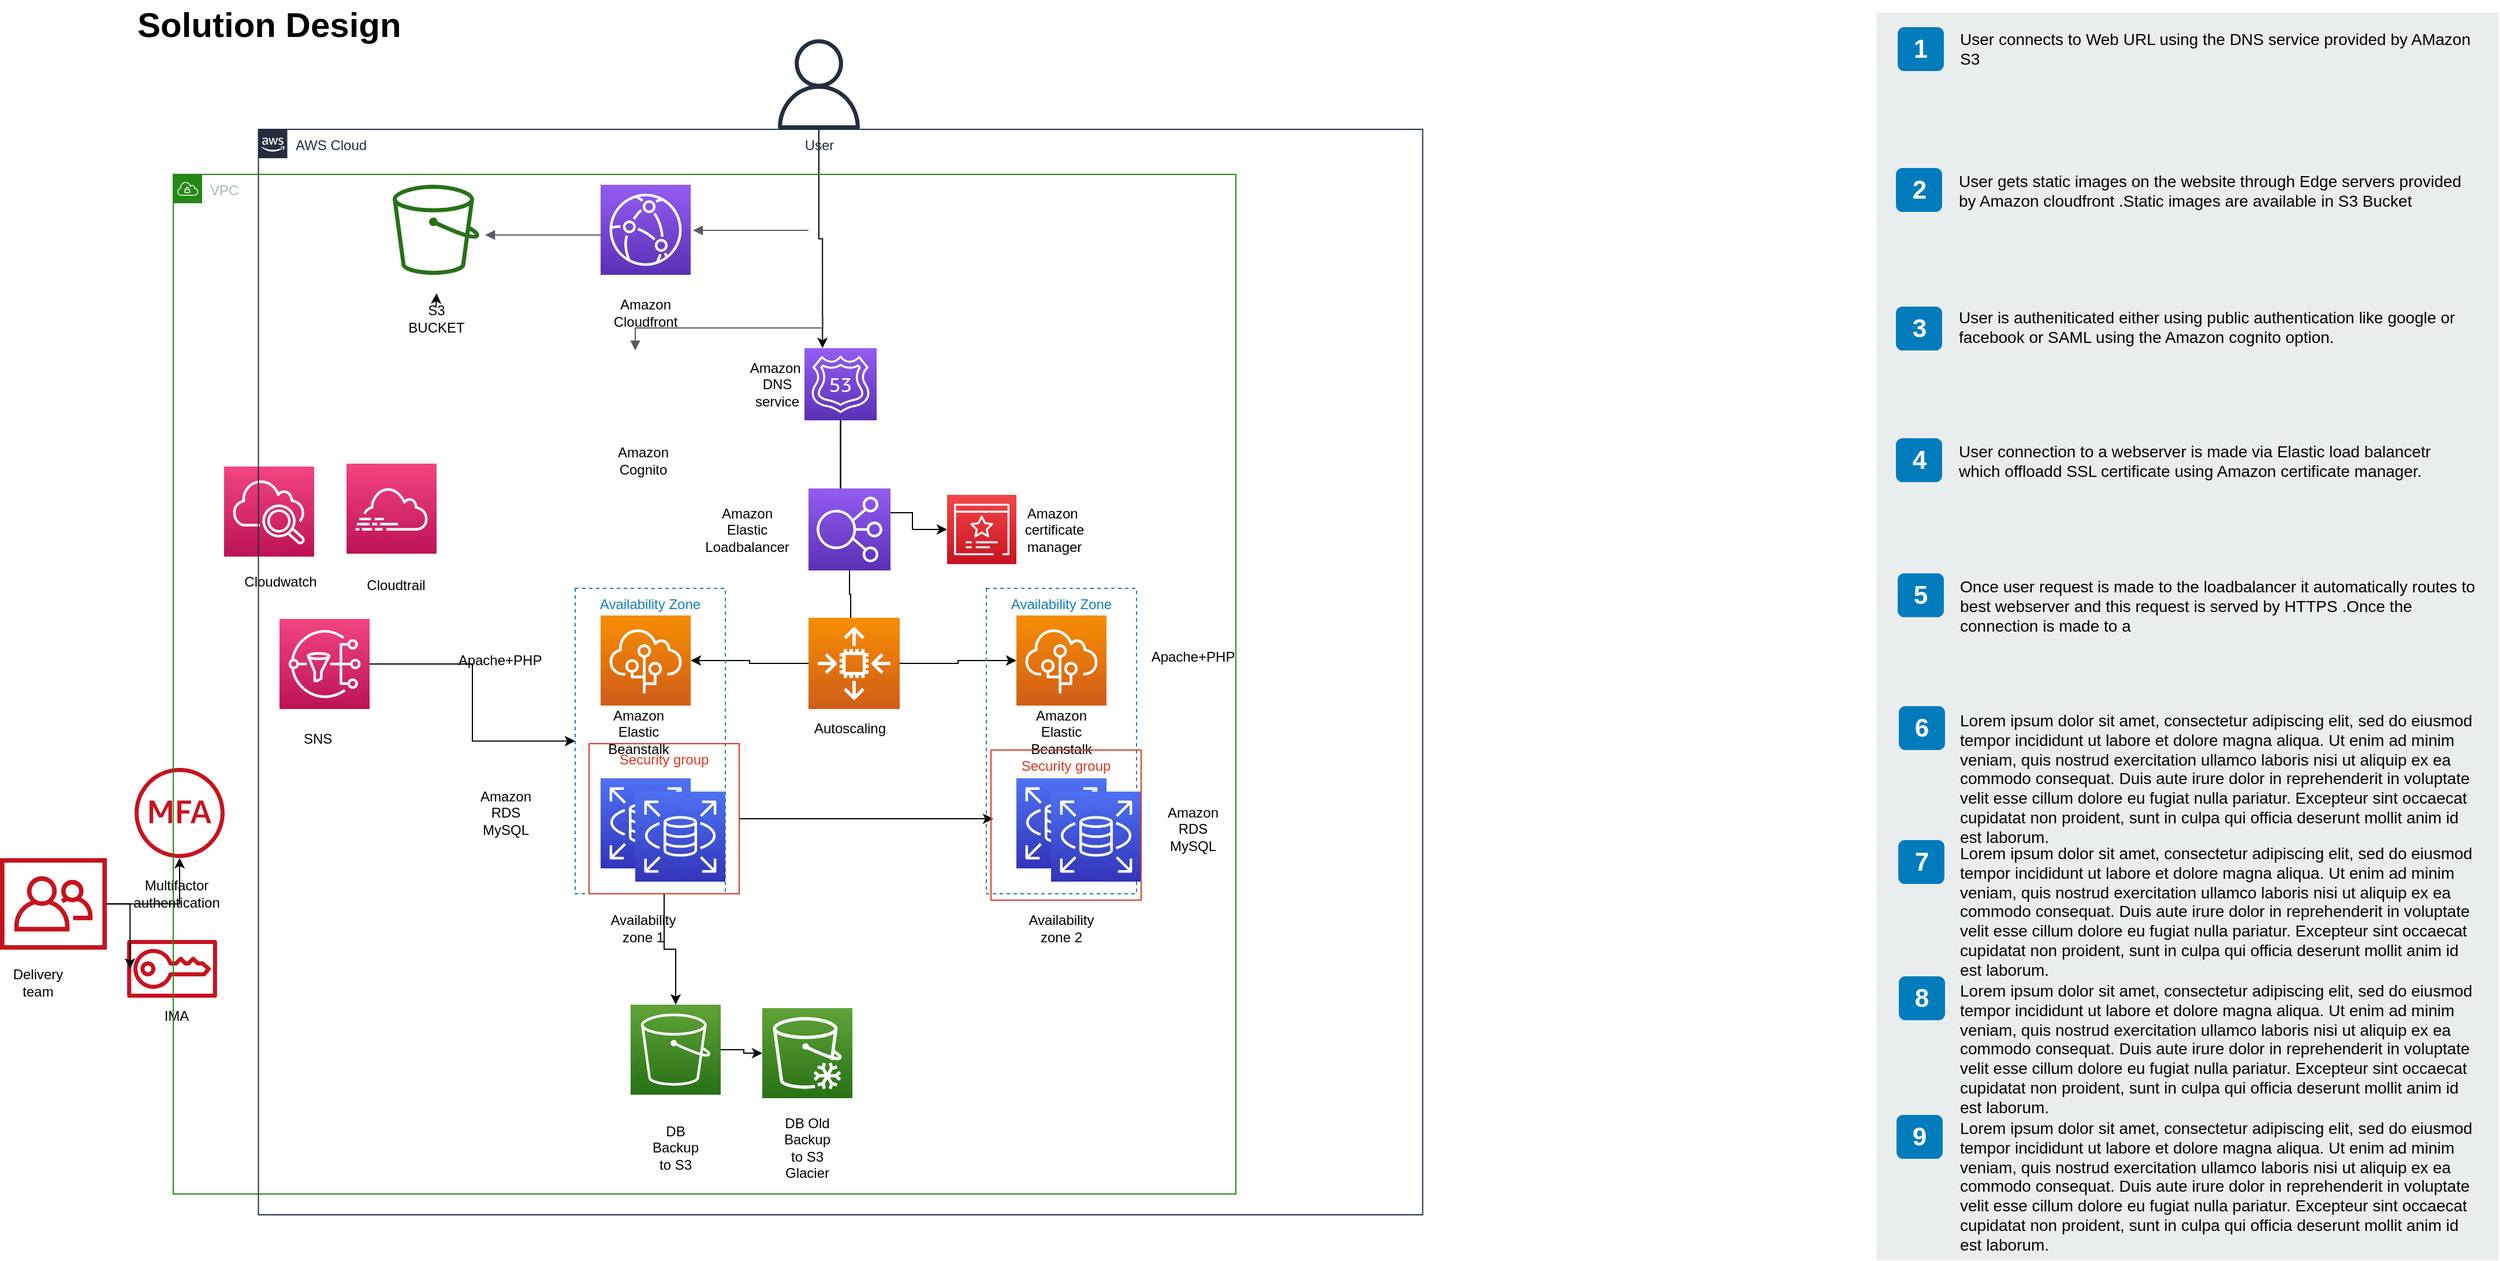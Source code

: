 <mxfile version="14.5.8" type="github">
  <diagram id="Ht1M8jgEwFfnCIfOTk4-" name="Page-1">
    <mxGraphModel dx="1651.5" dy="548" grid="1" gridSize="10" guides="1" tooltips="1" connect="1" arrows="1" fold="1" page="1" pageScale="0.5" pageWidth="827" pageHeight="1169" math="0" shadow="0">
      <root>
        <mxCell id="0" />
        <mxCell id="1" parent="0" />
        <mxCell id="-QjtrjUzRDEMRZ5MF8oH-46" value="" style="rounded=0;whiteSpace=wrap;html=1;fillColor=#EAEDED;fontSize=22;fontColor=#FFFFFF;strokeColor=none;labelBackgroundColor=none;" parent="1" vertex="1">
          <mxGeometry x="1544.5" y="37" width="539" height="1080" as="geometry" />
        </mxCell>
        <mxCell id="-QjtrjUzRDEMRZ5MF8oH-36" value="1" style="rounded=1;whiteSpace=wrap;html=1;fillColor=#007CBD;strokeColor=none;fontColor=#FFFFFF;fontStyle=1;fontSize=22;labelBackgroundColor=none;" parent="1" vertex="1">
          <mxGeometry x="1563" y="49.5" width="40" height="38" as="geometry" />
        </mxCell>
        <mxCell id="-QjtrjUzRDEMRZ5MF8oH-37" value="2" style="rounded=1;whiteSpace=wrap;html=1;fillColor=#007CBD;strokeColor=none;fontColor=#FFFFFF;fontStyle=1;fontSize=22;labelBackgroundColor=none;" parent="1" vertex="1">
          <mxGeometry x="1561.5" y="171.5" width="40" height="38" as="geometry" />
        </mxCell>
        <mxCell id="-QjtrjUzRDEMRZ5MF8oH-38" value="3" style="rounded=1;whiteSpace=wrap;html=1;fillColor=#007CBD;strokeColor=none;fontColor=#FFFFFF;fontStyle=1;fontSize=22;labelBackgroundColor=none;" parent="1" vertex="1">
          <mxGeometry x="1561.5" y="291.5" width="40" height="38" as="geometry" />
        </mxCell>
        <mxCell id="-QjtrjUzRDEMRZ5MF8oH-39" value="4" style="rounded=1;whiteSpace=wrap;html=1;fillColor=#007CBD;strokeColor=none;fontColor=#FFFFFF;fontStyle=1;fontSize=22;labelBackgroundColor=none;" parent="1" vertex="1">
          <mxGeometry x="1561.5" y="405.5" width="40" height="38" as="geometry" />
        </mxCell>
        <mxCell id="-QjtrjUzRDEMRZ5MF8oH-40" value="5" style="rounded=1;whiteSpace=wrap;html=1;fillColor=#007CBD;strokeColor=none;fontColor=#FFFFFF;fontStyle=1;fontSize=22;labelBackgroundColor=none;" parent="1" vertex="1">
          <mxGeometry x="1563" y="522.5" width="40" height="38" as="geometry" />
        </mxCell>
        <mxCell id="-QjtrjUzRDEMRZ5MF8oH-41" value="6" style="rounded=1;whiteSpace=wrap;html=1;fillColor=#007CBD;strokeColor=none;fontColor=#FFFFFF;fontStyle=1;fontSize=22;labelBackgroundColor=none;" parent="1" vertex="1">
          <mxGeometry x="1564" y="637.5" width="40" height="38" as="geometry" />
        </mxCell>
        <mxCell id="-QjtrjUzRDEMRZ5MF8oH-42" value="7" style="rounded=1;whiteSpace=wrap;html=1;fillColor=#007CBD;strokeColor=none;fontColor=#FFFFFF;fontStyle=1;fontSize=22;labelBackgroundColor=none;" parent="1" vertex="1">
          <mxGeometry x="1563.5" y="753.5" width="40" height="38" as="geometry" />
        </mxCell>
        <mxCell id="-QjtrjUzRDEMRZ5MF8oH-43" value="8" style="rounded=1;whiteSpace=wrap;html=1;fillColor=#007CBD;strokeColor=none;fontColor=#FFFFFF;fontStyle=1;fontSize=22;labelBackgroundColor=none;" parent="1" vertex="1">
          <mxGeometry x="1564" y="871.5" width="40" height="38" as="geometry" />
        </mxCell>
        <mxCell id="-QjtrjUzRDEMRZ5MF8oH-44" value="9" style="rounded=1;whiteSpace=wrap;html=1;fillColor=#007CBD;strokeColor=none;fontColor=#FFFFFF;fontStyle=1;fontSize=22;labelBackgroundColor=none;" parent="1" vertex="1">
          <mxGeometry x="1562" y="991.5" width="40" height="38" as="geometry" />
        </mxCell>
        <mxCell id="-QjtrjUzRDEMRZ5MF8oH-47" value="Solution Design" style="text;html=1;resizable=0;points=[];autosize=1;align=left;verticalAlign=top;spacingTop=-4;fontSize=30;fontStyle=1;labelBackgroundColor=none;" parent="1" vertex="1">
          <mxGeometry x="36.5" y="26.5" width="240" height="40" as="geometry" />
        </mxCell>
        <mxCell id="SCVMTBWpLvtzJIhz15lM-6" value="&lt;span&gt;User connects to Web URL using the DNS service provided by AMazon S3&amp;nbsp;&amp;nbsp;&lt;/span&gt;" style="text;html=1;align=left;verticalAlign=top;spacingTop=-4;fontSize=14;labelBackgroundColor=none;whiteSpace=wrap;" parent="1" vertex="1">
          <mxGeometry x="1614.5" y="49" width="449" height="118" as="geometry" />
        </mxCell>
        <mxCell id="SCVMTBWpLvtzJIhz15lM-7" value="&lt;span&gt;User gets static images on the website through Edge servers provided by Amazon cloudfront .Static images are available in S3 Bucket&lt;/span&gt;" style="text;html=1;align=left;verticalAlign=top;spacingTop=-4;fontSize=14;labelBackgroundColor=none;whiteSpace=wrap;" parent="1" vertex="1">
          <mxGeometry x="1613.5" y="172" width="450" height="115" as="geometry" />
        </mxCell>
        <mxCell id="SCVMTBWpLvtzJIhz15lM-9" value="&lt;span&gt;User is autheniticated either using public authentication like google or facebook or SAML using the Amazon cognito option.&lt;/span&gt;" style="text;html=1;align=left;verticalAlign=top;spacingTop=-4;fontSize=14;labelBackgroundColor=none;whiteSpace=wrap;" parent="1" vertex="1">
          <mxGeometry x="1613.5" y="290" width="450" height="117" as="geometry" />
        </mxCell>
        <mxCell id="SCVMTBWpLvtzJIhz15lM-10" value="User connection to a webserver is made via Elastic load balancetr which offloadd SSL certificate using Amazon certificate manager." style="text;html=1;align=left;verticalAlign=top;spacingTop=-4;fontSize=14;labelBackgroundColor=none;whiteSpace=wrap;" parent="1" vertex="1">
          <mxGeometry x="1613.5" y="406" width="450" height="121" as="geometry" />
        </mxCell>
        <mxCell id="SCVMTBWpLvtzJIhz15lM-11" value="&lt;span&gt;Once user request is made to the loadbalancer it automatically routes to best webserver and this request is served by HTTPS .Once the connection is made to a&amp;nbsp;&amp;nbsp;&lt;/span&gt;" style="text;html=1;align=left;verticalAlign=top;spacingTop=-4;fontSize=14;labelBackgroundColor=none;whiteSpace=wrap;" parent="1" vertex="1">
          <mxGeometry x="1614.5" y="523" width="449" height="114" as="geometry" />
        </mxCell>
        <mxCell id="SCVMTBWpLvtzJIhz15lM-12" value="&lt;span&gt;Lorem ipsum dolor sit amet, consectetur adipiscing elit, sed do eiusmod tempor incididunt ut labore et dolore magna aliqua. Ut enim ad minim veniam, quis nostrud exercitation ullamco laboris nisi ut aliquip ex ea commodo consequat. Duis aute irure dolor in reprehenderit in voluptate velit esse cillum dolore eu fugiat nulla pariatur. Excepteur sint occaecat cupidatat non proident, sunt in culpa qui officia deserunt mollit anim id est laborum.&lt;/span&gt;&lt;br&gt;" style="text;html=1;align=left;verticalAlign=top;spacingTop=-4;fontSize=14;labelBackgroundColor=none;whiteSpace=wrap;" parent="1" vertex="1">
          <mxGeometry x="1614.5" y="639" width="450" height="118" as="geometry" />
        </mxCell>
        <mxCell id="SCVMTBWpLvtzJIhz15lM-13" value="&lt;span&gt;Lorem ipsum dolor sit amet, consectetur adipiscing elit, sed do eiusmod tempor incididunt ut labore et dolore magna aliqua. Ut enim ad minim veniam, quis nostrud exercitation ullamco laboris nisi ut aliquip ex ea commodo consequat. Duis aute irure dolor in reprehenderit in voluptate velit esse cillum dolore eu fugiat nulla pariatur. Excepteur sint occaecat cupidatat non proident, sunt in culpa qui officia deserunt mollit anim id est laborum.&lt;/span&gt;&lt;br&gt;" style="text;html=1;align=left;verticalAlign=top;spacingTop=-4;fontSize=14;labelBackgroundColor=none;whiteSpace=wrap;" parent="1" vertex="1">
          <mxGeometry x="1614.5" y="754" width="449" height="113" as="geometry" />
        </mxCell>
        <mxCell id="SCVMTBWpLvtzJIhz15lM-14" value="&lt;span&gt;Lorem ipsum dolor sit amet, consectetur adipiscing elit, sed do eiusmod tempor incididunt ut labore et dolore magna aliqua. Ut enim ad minim veniam, quis nostrud exercitation ullamco laboris nisi ut aliquip ex ea commodo consequat. Duis aute irure dolor in reprehenderit in voluptate velit esse cillum dolore eu fugiat nulla pariatur. Excepteur sint occaecat cupidatat non proident, sunt in culpa qui officia deserunt mollit anim id est laborum.&lt;/span&gt;&lt;br&gt;" style="text;html=1;align=left;verticalAlign=top;spacingTop=-4;fontSize=14;labelBackgroundColor=none;whiteSpace=wrap;" parent="1" vertex="1">
          <mxGeometry x="1614.5" y="873" width="449" height="124" as="geometry" />
        </mxCell>
        <mxCell id="SCVMTBWpLvtzJIhz15lM-15" value="&lt;span&gt;Lorem ipsum dolor sit amet, consectetur adipiscing elit, sed do eiusmod tempor incididunt ut labore et dolore magna aliqua. Ut enim ad minim veniam, quis nostrud exercitation ullamco laboris nisi ut aliquip ex ea commodo consequat. Duis aute irure dolor in reprehenderit in voluptate velit esse cillum dolore eu fugiat nulla pariatur. Excepteur sint occaecat cupidatat non proident, sunt in culpa qui officia deserunt mollit anim id est laborum.&lt;/span&gt;&lt;br&gt;" style="text;html=1;align=left;verticalAlign=top;spacingTop=-4;fontSize=14;labelBackgroundColor=none;whiteSpace=wrap;" parent="1" vertex="1">
          <mxGeometry x="1614.5" y="992" width="449" height="115" as="geometry" />
        </mxCell>
        <mxCell id="_9B2pnNq8bpqkfTlN1mw-49" style="edgeStyle=orthogonalEdgeStyle;rounded=0;orthogonalLoop=1;jettySize=auto;html=1;entryX=0.25;entryY=0;entryDx=0;entryDy=0;entryPerimeter=0;" edge="1" parent="1" source="jZVaUwOg5UY3L9NAnvdq-60" target="_9B2pnNq8bpqkfTlN1mw-20">
          <mxGeometry relative="1" as="geometry">
            <mxPoint x="629" y="220" as="targetPoint" />
          </mxGeometry>
        </mxCell>
        <mxCell id="jZVaUwOg5UY3L9NAnvdq-60" value="User" style="outlineConnect=0;fontColor=#232F3E;gradientColor=none;fillColor=#232F3E;strokeColor=none;dashed=0;verticalLabelPosition=bottom;verticalAlign=top;align=center;html=1;fontSize=12;fontStyle=0;aspect=fixed;pointerEvents=1;shape=mxgraph.aws4.user;labelBackgroundColor=none;" parent="1" vertex="1">
          <mxGeometry x="590" y="60" width="78" height="78" as="geometry" />
        </mxCell>
        <mxCell id="_9B2pnNq8bpqkfTlN1mw-10" value="" style="edgeStyle=orthogonalEdgeStyle;html=1;endArrow=none;elbow=vertical;startArrow=block;startFill=1;strokeColor=#545B64;rounded=0;" edge="1" parent="1">
          <mxGeometry width="100" relative="1" as="geometry">
            <mxPoint x="520" y="225.5" as="sourcePoint" />
            <mxPoint x="620" y="225.5" as="targetPoint" />
          </mxGeometry>
        </mxCell>
        <mxCell id="_9B2pnNq8bpqkfTlN1mw-11" value="" style="points=[[0,0,0],[0.25,0,0],[0.5,0,0],[0.75,0,0],[1,0,0],[0,1,0],[0.25,1,0],[0.5,1,0],[0.75,1,0],[1,1,0],[0,0.25,0],[0,0.5,0],[0,0.75,0],[1,0.25,0],[1,0.5,0],[1,0.75,0]];outlineConnect=0;fontColor=#232F3E;gradientColor=#945DF2;gradientDirection=north;fillColor=#5A30B5;strokeColor=#ffffff;dashed=0;verticalLabelPosition=bottom;verticalAlign=top;align=center;html=1;fontSize=12;fontStyle=0;aspect=fixed;shape=mxgraph.aws4.resourceIcon;resIcon=mxgraph.aws4.cloudfront;" vertex="1" parent="1">
          <mxGeometry x="440" y="186" width="78" height="78" as="geometry" />
        </mxCell>
        <mxCell id="_9B2pnNq8bpqkfTlN1mw-13" value="Amazon Cloudfront" style="text;html=1;strokeColor=none;fillColor=none;align=center;verticalAlign=middle;whiteSpace=wrap;rounded=0;" vertex="1" parent="1">
          <mxGeometry x="456" y="287" width="46" height="20" as="geometry" />
        </mxCell>
        <mxCell id="_9B2pnNq8bpqkfTlN1mw-14" value="" style="outlineConnect=0;fontColor=#232F3E;gradientColor=none;fillColor=#277116;strokeColor=none;dashed=0;verticalLabelPosition=bottom;verticalAlign=top;align=center;html=1;fontSize=12;fontStyle=0;aspect=fixed;pointerEvents=1;shape=mxgraph.aws4.bucket;" vertex="1" parent="1">
          <mxGeometry x="260" y="186" width="75" height="78" as="geometry" />
        </mxCell>
        <mxCell id="_9B2pnNq8bpqkfTlN1mw-15" value="" style="edgeStyle=orthogonalEdgeStyle;html=1;endArrow=none;elbow=vertical;startArrow=block;startFill=1;strokeColor=#545B64;rounded=0;" edge="1" parent="1">
          <mxGeometry width="100" relative="1" as="geometry">
            <mxPoint x="340" y="229.5" as="sourcePoint" />
            <mxPoint x="440" y="229.5" as="targetPoint" />
          </mxGeometry>
        </mxCell>
        <mxCell id="_9B2pnNq8bpqkfTlN1mw-72" style="edgeStyle=orthogonalEdgeStyle;rounded=0;orthogonalLoop=1;jettySize=auto;html=1;entryX=0.391;entryY=0.155;entryDx=0;entryDy=0;entryPerimeter=0;" edge="1" parent="1" source="_9B2pnNq8bpqkfTlN1mw-20" target="_9B2pnNq8bpqkfTlN1mw-22">
          <mxGeometry relative="1" as="geometry" />
        </mxCell>
        <mxCell id="_9B2pnNq8bpqkfTlN1mw-112" style="edgeStyle=orthogonalEdgeStyle;rounded=0;orthogonalLoop=1;jettySize=auto;html=1;entryX=0;entryY=0.5;entryDx=0;entryDy=0;entryPerimeter=0;" edge="1" parent="1" source="_9B2pnNq8bpqkfTlN1mw-20" target="_9B2pnNq8bpqkfTlN1mw-97">
          <mxGeometry relative="1" as="geometry">
            <Array as="points">
              <mxPoint x="648" y="470" />
              <mxPoint x="710" y="470" />
              <mxPoint x="710" y="485" />
            </Array>
          </mxGeometry>
        </mxCell>
        <mxCell id="_9B2pnNq8bpqkfTlN1mw-20" value="" style="points=[[0,0,0],[0.25,0,0],[0.5,0,0],[0.75,0,0],[1,0,0],[0,1,0],[0.25,1,0],[0.5,1,0],[0.75,1,0],[1,1,0],[0,0.25,0],[0,0.5,0],[0,0.75,0],[1,0.25,0],[1,0.5,0],[1,0.75,0]];outlineConnect=0;fontColor=#232F3E;gradientColor=#945DF2;gradientDirection=north;fillColor=#5A30B5;strokeColor=#ffffff;dashed=0;verticalLabelPosition=bottom;verticalAlign=top;align=center;html=1;fontSize=12;fontStyle=0;aspect=fixed;shape=mxgraph.aws4.resourceIcon;resIcon=mxgraph.aws4.route_53;" vertex="1" parent="1">
          <mxGeometry x="616.5" y="327.5" width="62.5" height="62.5" as="geometry" />
        </mxCell>
        <mxCell id="_9B2pnNq8bpqkfTlN1mw-32" style="edgeStyle=orthogonalEdgeStyle;rounded=0;orthogonalLoop=1;jettySize=auto;html=1;entryX=0.462;entryY=0.154;entryDx=0;entryDy=0;entryPerimeter=0;" edge="1" parent="1" source="_9B2pnNq8bpqkfTlN1mw-22" target="_9B2pnNq8bpqkfTlN1mw-28">
          <mxGeometry relative="1" as="geometry" />
        </mxCell>
        <mxCell id="_9B2pnNq8bpqkfTlN1mw-22" value="" style="points=[[0,0,0],[0.25,0,0],[0.5,0,0],[0.75,0,0],[1,0,0],[0,1,0],[0.25,1,0],[0.5,1,0],[0.75,1,0],[1,1,0],[0,0.25,0],[0,0.5,0],[0,0.75,0],[1,0.25,0],[1,0.5,0],[1,0.75,0]];outlineConnect=0;fontColor=#232F3E;gradientColor=#945DF2;gradientDirection=north;fillColor=#5A30B5;strokeColor=#ffffff;dashed=0;verticalLabelPosition=bottom;verticalAlign=top;align=center;html=1;fontSize=12;fontStyle=0;aspect=fixed;shape=mxgraph.aws4.resourceIcon;resIcon=mxgraph.aws4.elastic_load_balancing;" vertex="1" parent="1">
          <mxGeometry x="620" y="449" width="71" height="71" as="geometry" />
        </mxCell>
        <mxCell id="_9B2pnNq8bpqkfTlN1mw-27" value="Amazon Cognito" style="text;html=1;strokeColor=none;fillColor=none;align=center;verticalAlign=middle;whiteSpace=wrap;rounded=0;" vertex="1" parent="1">
          <mxGeometry x="454" y="414.5" width="46" height="20" as="geometry" />
        </mxCell>
        <mxCell id="_9B2pnNq8bpqkfTlN1mw-33" style="edgeStyle=orthogonalEdgeStyle;rounded=0;orthogonalLoop=1;jettySize=auto;html=1;" edge="1" parent="1" source="_9B2pnNq8bpqkfTlN1mw-28" target="_9B2pnNq8bpqkfTlN1mw-29">
          <mxGeometry relative="1" as="geometry">
            <mxPoint x="530" y="600" as="targetPoint" />
          </mxGeometry>
        </mxCell>
        <mxCell id="_9B2pnNq8bpqkfTlN1mw-34" value="" style="edgeStyle=orthogonalEdgeStyle;rounded=0;orthogonalLoop=1;jettySize=auto;html=1;" edge="1" parent="1" source="_9B2pnNq8bpqkfTlN1mw-28" target="_9B2pnNq8bpqkfTlN1mw-30">
          <mxGeometry relative="1" as="geometry" />
        </mxCell>
        <mxCell id="_9B2pnNq8bpqkfTlN1mw-28" value="" style="points=[[0,0,0],[0.25,0,0],[0.5,0,0],[0.75,0,0],[1,0,0],[0,1,0],[0.25,1,0],[0.5,1,0],[0.75,1,0],[1,1,0],[0,0.25,0],[0,0.5,0],[0,0.75,0],[1,0.25,0],[1,0.5,0],[1,0.75,0]];outlineConnect=0;fontColor=#232F3E;gradientColor=#F78E04;gradientDirection=north;fillColor=#D05C17;strokeColor=#ffffff;dashed=0;verticalLabelPosition=bottom;verticalAlign=top;align=center;html=1;fontSize=12;fontStyle=0;aspect=fixed;shape=mxgraph.aws4.resourceIcon;resIcon=mxgraph.aws4.auto_scaling2;" vertex="1" parent="1">
          <mxGeometry x="620" y="561" width="79" height="79" as="geometry" />
        </mxCell>
        <mxCell id="_9B2pnNq8bpqkfTlN1mw-29" value="" style="points=[[0,0,0],[0.25,0,0],[0.5,0,0],[0.75,0,0],[1,0,0],[0,1,0],[0.25,1,0],[0.5,1,0],[0.75,1,0],[1,1,0],[0,0.25,0],[0,0.5,0],[0,0.75,0],[1,0.25,0],[1,0.5,0],[1,0.75,0]];outlineConnect=0;fontColor=#232F3E;gradientColor=#F78E04;gradientDirection=north;fillColor=#D05C17;strokeColor=#ffffff;dashed=0;verticalLabelPosition=bottom;verticalAlign=top;align=center;html=1;fontSize=12;fontStyle=0;aspect=fixed;shape=mxgraph.aws4.resourceIcon;resIcon=mxgraph.aws4.elastic_beanstalk;" vertex="1" parent="1">
          <mxGeometry x="440" y="559" width="78" height="78" as="geometry" />
        </mxCell>
        <mxCell id="_9B2pnNq8bpqkfTlN1mw-30" value="" style="points=[[0,0,0],[0.25,0,0],[0.5,0,0],[0.75,0,0],[1,0,0],[0,1,0],[0.25,1,0],[0.5,1,0],[0.75,1,0],[1,1,0],[0,0.25,0],[0,0.5,0],[0,0.75,0],[1,0.25,0],[1,0.5,0],[1,0.75,0]];outlineConnect=0;fontColor=#232F3E;gradientColor=#F78E04;gradientDirection=north;fillColor=#D05C17;strokeColor=#ffffff;dashed=0;verticalLabelPosition=bottom;verticalAlign=top;align=center;html=1;fontSize=12;fontStyle=0;aspect=fixed;shape=mxgraph.aws4.resourceIcon;resIcon=mxgraph.aws4.elastic_beanstalk;" vertex="1" parent="1">
          <mxGeometry x="800" y="559" width="78" height="78" as="geometry" />
        </mxCell>
        <mxCell id="_9B2pnNq8bpqkfTlN1mw-31" value="Amazon Elastic Loadbalancer" style="text;html=1;strokeColor=none;fillColor=none;align=center;verticalAlign=middle;whiteSpace=wrap;rounded=0;" vertex="1" parent="1">
          <mxGeometry x="544" y="474.5" width="46" height="20" as="geometry" />
        </mxCell>
        <mxCell id="_9B2pnNq8bpqkfTlN1mw-35" value="Amazon Elastic Beanstalk" style="text;html=1;strokeColor=none;fillColor=none;align=center;verticalAlign=middle;whiteSpace=wrap;rounded=0;" vertex="1" parent="1">
          <mxGeometry x="450" y="650" width="46" height="20" as="geometry" />
        </mxCell>
        <mxCell id="_9B2pnNq8bpqkfTlN1mw-36" value="Amazon Elastic Beanstalk" style="text;html=1;strokeColor=none;fillColor=none;align=center;verticalAlign=middle;whiteSpace=wrap;rounded=0;" vertex="1" parent="1">
          <mxGeometry x="816" y="650" width="46" height="20" as="geometry" />
        </mxCell>
        <mxCell id="_9B2pnNq8bpqkfTlN1mw-37" value="" style="points=[[0,0,0],[0.25,0,0],[0.5,0,0],[0.75,0,0],[1,0,0],[0,1,0],[0.25,1,0],[0.5,1,0],[0.75,1,0],[1,1,0],[0,0.25,0],[0,0.5,0],[0,0.75,0],[1,0.25,0],[1,0.5,0],[1,0.75,0]];outlineConnect=0;fontColor=#232F3E;gradientColor=#4D72F3;gradientDirection=north;fillColor=#3334B9;strokeColor=#ffffff;dashed=0;verticalLabelPosition=bottom;verticalAlign=top;align=center;html=1;fontSize=12;fontStyle=0;aspect=fixed;shape=mxgraph.aws4.resourceIcon;resIcon=mxgraph.aws4.rds;" vertex="1" parent="1">
          <mxGeometry x="440" y="700" width="78" height="78" as="geometry" />
        </mxCell>
        <mxCell id="_9B2pnNq8bpqkfTlN1mw-38" value="" style="points=[[0,0,0],[0.25,0,0],[0.5,0,0],[0.75,0,0],[1,0,0],[0,1,0],[0.25,1,0],[0.5,1,0],[0.75,1,0],[1,1,0],[0,0.25,0],[0,0.5,0],[0,0.75,0],[1,0.25,0],[1,0.5,0],[1,0.75,0]];outlineConnect=0;fontColor=#232F3E;gradientColor=#4D72F3;gradientDirection=north;fillColor=#3334B9;strokeColor=#ffffff;dashed=0;verticalLabelPosition=bottom;verticalAlign=top;align=center;html=1;fontSize=12;fontStyle=0;aspect=fixed;shape=mxgraph.aws4.resourceIcon;resIcon=mxgraph.aws4.rds;" vertex="1" parent="1">
          <mxGeometry x="800" y="700" width="78" height="78" as="geometry" />
        </mxCell>
        <mxCell id="_9B2pnNq8bpqkfTlN1mw-40" value="Availability Zone" style="fillColor=none;strokeColor=#147EBA;dashed=1;verticalAlign=top;fontStyle=0;fontColor=#147EBA;" vertex="1" parent="1">
          <mxGeometry x="418" y="535.5" width="130" height="264.5" as="geometry" />
        </mxCell>
        <mxCell id="_9B2pnNq8bpqkfTlN1mw-41" value="Availability Zone" style="fillColor=none;strokeColor=#147EBA;dashed=1;verticalAlign=top;fontStyle=0;fontColor=#147EBA;" vertex="1" parent="1">
          <mxGeometry x="774" y="535.5" width="130" height="264.5" as="geometry" />
        </mxCell>
        <mxCell id="_9B2pnNq8bpqkfTlN1mw-26" value="" style="shape=image;imageAspect=0;aspect=fixed;verticalLabelPosition=bottom;verticalAlign=top;image=https://pbs.twimg.com/media/D6JM4MWXoAAoO7X?format=jpg&amp;name=small;" vertex="1" parent="1">
          <mxGeometry x="400" y="329.5" width="140" height="70" as="geometry" />
        </mxCell>
        <mxCell id="_9B2pnNq8bpqkfTlN1mw-58" value="Availability zone 1" style="text;html=1;strokeColor=none;fillColor=none;align=center;verticalAlign=middle;whiteSpace=wrap;rounded=0;" vertex="1" parent="1">
          <mxGeometry x="454" y="820" width="46" height="20" as="geometry" />
        </mxCell>
        <mxCell id="_9B2pnNq8bpqkfTlN1mw-60" value="Availability zone 2" style="text;html=1;strokeColor=none;fillColor=none;align=center;verticalAlign=middle;whiteSpace=wrap;rounded=0;" vertex="1" parent="1">
          <mxGeometry x="816" y="820" width="46" height="20" as="geometry" />
        </mxCell>
        <mxCell id="_9B2pnNq8bpqkfTlN1mw-65" value="Amazon RDS MySQL" style="text;html=1;strokeColor=none;fillColor=none;align=center;verticalAlign=middle;whiteSpace=wrap;rounded=0;" vertex="1" parent="1">
          <mxGeometry x="335" y="720" width="46" height="20" as="geometry" />
        </mxCell>
        <mxCell id="_9B2pnNq8bpqkfTlN1mw-66" value="Amazon RDS MySQL" style="text;html=1;strokeColor=none;fillColor=none;align=center;verticalAlign=middle;whiteSpace=wrap;rounded=0;" vertex="1" parent="1">
          <mxGeometry x="930" y="734" width="46" height="20" as="geometry" />
        </mxCell>
        <mxCell id="_9B2pnNq8bpqkfTlN1mw-67" value="Amazon&amp;nbsp;&lt;br&gt;DNS service" style="text;html=1;strokeColor=none;fillColor=none;align=center;verticalAlign=middle;whiteSpace=wrap;rounded=0;" vertex="1" parent="1">
          <mxGeometry x="570" y="348.75" width="46" height="20" as="geometry" />
        </mxCell>
        <mxCell id="_9B2pnNq8bpqkfTlN1mw-68" value="Apache+PHP" style="text;html=1;strokeColor=none;fillColor=none;align=center;verticalAlign=middle;whiteSpace=wrap;rounded=0;" vertex="1" parent="1">
          <mxGeometry x="330" y="588" width="46" height="20" as="geometry" />
        </mxCell>
        <mxCell id="_9B2pnNq8bpqkfTlN1mw-69" value="Apache+PHP" style="text;html=1;strokeColor=none;fillColor=none;align=center;verticalAlign=middle;whiteSpace=wrap;rounded=0;" vertex="1" parent="1">
          <mxGeometry x="930" y="585" width="46" height="20" as="geometry" />
        </mxCell>
        <mxCell id="_9B2pnNq8bpqkfTlN1mw-70" value="Autoscaling" style="text;html=1;strokeColor=none;fillColor=none;align=center;verticalAlign=middle;whiteSpace=wrap;rounded=0;" vertex="1" parent="1">
          <mxGeometry x="632.5" y="646.5" width="46" height="20" as="geometry" />
        </mxCell>
        <mxCell id="_9B2pnNq8bpqkfTlN1mw-73" value="" style="edgeStyle=orthogonalEdgeStyle;html=1;endArrow=none;elbow=vertical;startArrow=block;startFill=1;strokeColor=#545B64;rounded=0;" edge="1" parent="1" source="_9B2pnNq8bpqkfTlN1mw-26">
          <mxGeometry width="100" relative="1" as="geometry">
            <mxPoint x="532.5" y="300" as="sourcePoint" />
            <mxPoint x="632.5" y="300" as="targetPoint" />
            <Array as="points">
              <mxPoint x="470" y="310" />
              <mxPoint x="633" y="310" />
            </Array>
          </mxGeometry>
        </mxCell>
        <mxCell id="_9B2pnNq8bpqkfTlN1mw-77" style="edgeStyle=orthogonalEdgeStyle;rounded=0;orthogonalLoop=1;jettySize=auto;html=1;exitX=0.5;exitY=0;exitDx=0;exitDy=0;" edge="1" parent="1" source="_9B2pnNq8bpqkfTlN1mw-76">
          <mxGeometry relative="1" as="geometry">
            <mxPoint x="298" y="280" as="targetPoint" />
          </mxGeometry>
        </mxCell>
        <mxCell id="_9B2pnNq8bpqkfTlN1mw-76" value="S3 BUCKET" style="text;html=1;strokeColor=none;fillColor=none;align=center;verticalAlign=middle;whiteSpace=wrap;rounded=0;" vertex="1" parent="1">
          <mxGeometry x="274.5" y="291.5" width="46" height="20" as="geometry" />
        </mxCell>
        <mxCell id="_9B2pnNq8bpqkfTlN1mw-85" value="" style="outlineConnect=0;fontColor=#232F3E;gradientColor=none;fillColor=#C7131F;strokeColor=none;dashed=0;verticalLabelPosition=bottom;verticalAlign=top;align=center;html=1;fontSize=12;fontStyle=0;aspect=fixed;pointerEvents=1;shape=mxgraph.aws4.mfa_token;" vertex="1" parent="1">
          <mxGeometry x="36.5" y="691" width="78" height="78" as="geometry" />
        </mxCell>
        <mxCell id="_9B2pnNq8bpqkfTlN1mw-86" value="" style="outlineConnect=0;fontColor=#232F3E;gradientColor=none;fillColor=#C7131F;strokeColor=none;dashed=0;verticalLabelPosition=bottom;verticalAlign=top;align=center;html=1;fontSize=12;fontStyle=0;aspect=fixed;pointerEvents=1;shape=mxgraph.aws4.sts;" vertex="1" parent="1">
          <mxGeometry x="30" y="840" width="78" height="50" as="geometry" />
        </mxCell>
        <mxCell id="_9B2pnNq8bpqkfTlN1mw-121" style="edgeStyle=orthogonalEdgeStyle;rounded=0;orthogonalLoop=1;jettySize=auto;html=1;" edge="1" parent="1" source="_9B2pnNq8bpqkfTlN1mw-87" target="_9B2pnNq8bpqkfTlN1mw-40">
          <mxGeometry relative="1" as="geometry" />
        </mxCell>
        <mxCell id="_9B2pnNq8bpqkfTlN1mw-87" value="" style="points=[[0,0,0],[0.25,0,0],[0.5,0,0],[0.75,0,0],[1,0,0],[0,1,0],[0.25,1,0],[0.5,1,0],[0.75,1,0],[1,1,0],[0,0.25,0],[0,0.5,0],[0,0.75,0],[1,0.25,0],[1,0.5,0],[1,0.75,0]];outlineConnect=0;fontColor=#232F3E;gradientColor=#F34482;gradientDirection=north;fillColor=#BC1356;strokeColor=#ffffff;dashed=0;verticalLabelPosition=bottom;verticalAlign=top;align=center;html=1;fontSize=12;fontStyle=0;aspect=fixed;shape=mxgraph.aws4.resourceIcon;resIcon=mxgraph.aws4.sns;" vertex="1" parent="1">
          <mxGeometry x="162" y="562" width="78" height="78" as="geometry" />
        </mxCell>
        <mxCell id="_9B2pnNq8bpqkfTlN1mw-88" value="SNS&amp;nbsp;" style="text;html=1;strokeColor=none;fillColor=none;align=center;verticalAlign=middle;whiteSpace=wrap;rounded=0;" vertex="1" parent="1">
          <mxGeometry x="174" y="655.5" width="46" height="20" as="geometry" />
        </mxCell>
        <mxCell id="_9B2pnNq8bpqkfTlN1mw-90" value="IMA" style="text;html=1;strokeColor=none;fillColor=none;align=center;verticalAlign=middle;whiteSpace=wrap;rounded=0;" vertex="1" parent="1">
          <mxGeometry x="50" y="896" width="46" height="20" as="geometry" />
        </mxCell>
        <mxCell id="_9B2pnNq8bpqkfTlN1mw-91" value="Multifactor authentication" style="text;html=1;strokeColor=none;fillColor=none;align=center;verticalAlign=middle;whiteSpace=wrap;rounded=0;" vertex="1" parent="1">
          <mxGeometry x="50" y="789.5" width="46" height="20" as="geometry" />
        </mxCell>
        <mxCell id="_9B2pnNq8bpqkfTlN1mw-92" value="" style="points=[[0,0,0],[0.25,0,0],[0.5,0,0],[0.75,0,0],[1,0,0],[0,1,0],[0.25,1,0],[0.5,1,0],[0.75,1,0],[1,1,0],[0,0.25,0],[0,0.5,0],[0,0.75,0],[1,0.25,0],[1,0.5,0],[1,0.75,0]];points=[[0,0,0],[0.25,0,0],[0.5,0,0],[0.75,0,0],[1,0,0],[0,1,0],[0.25,1,0],[0.5,1,0],[0.75,1,0],[1,1,0],[0,0.25,0],[0,0.5,0],[0,0.75,0],[1,0.25,0],[1,0.5,0],[1,0.75,0]];outlineConnect=0;fontColor=#232F3E;gradientColor=#F34482;gradientDirection=north;fillColor=#BC1356;strokeColor=#ffffff;dashed=0;verticalLabelPosition=bottom;verticalAlign=top;align=center;html=1;fontSize=12;fontStyle=0;aspect=fixed;shape=mxgraph.aws4.resourceIcon;resIcon=mxgraph.aws4.cloudwatch_2;" vertex="1" parent="1">
          <mxGeometry x="114" y="430" width="78" height="78" as="geometry" />
        </mxCell>
        <mxCell id="_9B2pnNq8bpqkfTlN1mw-94" value="Cloudwatch" style="text;html=1;strokeColor=none;fillColor=none;align=center;verticalAlign=middle;whiteSpace=wrap;rounded=0;" vertex="1" parent="1">
          <mxGeometry x="140" y="520" width="46" height="20" as="geometry" />
        </mxCell>
        <mxCell id="_9B2pnNq8bpqkfTlN1mw-95" value="" style="points=[[0,0,0],[0.25,0,0],[0.5,0,0],[0.75,0,0],[1,0,0],[0,1,0],[0.25,1,0],[0.5,1,0],[0.75,1,0],[1,1,0],[0,0.25,0],[0,0.5,0],[0,0.75,0],[1,0.25,0],[1,0.5,0],[1,0.75,0]];outlineConnect=0;fontColor=#232F3E;gradientColor=#4D72F3;gradientDirection=north;fillColor=#3334B9;strokeColor=#ffffff;dashed=0;verticalLabelPosition=bottom;verticalAlign=top;align=center;html=1;fontSize=12;fontStyle=0;aspect=fixed;shape=mxgraph.aws4.resourceIcon;resIcon=mxgraph.aws4.rds;" vertex="1" parent="1">
          <mxGeometry x="470" y="711.5" width="78" height="78" as="geometry" />
        </mxCell>
        <mxCell id="_9B2pnNq8bpqkfTlN1mw-96" value="" style="points=[[0,0,0],[0.25,0,0],[0.5,0,0],[0.75,0,0],[1,0,0],[0,1,0],[0.25,1,0],[0.5,1,0],[0.75,1,0],[1,1,0],[0,0.25,0],[0,0.5,0],[0,0.75,0],[1,0.25,0],[1,0.5,0],[1,0.75,0]];outlineConnect=0;fontColor=#232F3E;gradientColor=#4D72F3;gradientDirection=north;fillColor=#3334B9;strokeColor=#ffffff;dashed=0;verticalLabelPosition=bottom;verticalAlign=top;align=center;html=1;fontSize=12;fontStyle=0;aspect=fixed;shape=mxgraph.aws4.resourceIcon;resIcon=mxgraph.aws4.rds;" vertex="1" parent="1">
          <mxGeometry x="830" y="711.5" width="78" height="78" as="geometry" />
        </mxCell>
        <mxCell id="_9B2pnNq8bpqkfTlN1mw-97" value="" style="points=[[0,0,0],[0.25,0,0],[0.5,0,0],[0.75,0,0],[1,0,0],[0,1,0],[0.25,1,0],[0.5,1,0],[0.75,1,0],[1,1,0],[0,0.25,0],[0,0.5,0],[0,0.75,0],[1,0.25,0],[1,0.5,0],[1,0.75,0]];outlineConnect=0;fontColor=#232F3E;gradientColor=#F54749;gradientDirection=north;fillColor=#C7131F;strokeColor=#ffffff;dashed=0;verticalLabelPosition=bottom;verticalAlign=top;align=center;html=1;fontSize=12;fontStyle=0;aspect=fixed;shape=mxgraph.aws4.resourceIcon;resIcon=mxgraph.aws4.certificate_manager_3;" vertex="1" parent="1">
          <mxGeometry x="740" y="454.5" width="60" height="60" as="geometry" />
        </mxCell>
        <mxCell id="_9B2pnNq8bpqkfTlN1mw-98" value="" style="points=[[0,0,0],[0.25,0,0],[0.5,0,0],[0.75,0,0],[1,0,0],[0,1,0],[0.25,1,0],[0.5,1,0],[0.75,1,0],[1,1,0],[0,0.25,0],[0,0.5,0],[0,0.75,0],[1,0.25,0],[1,0.5,0],[1,0.75,0]];points=[[0,0,0],[0.25,0,0],[0.5,0,0],[0.75,0,0],[1,0,0],[0,1,0],[0.25,1,0],[0.5,1,0],[0.75,1,0],[1,1,0],[0,0.25,0],[0,0.5,0],[0,0.75,0],[1,0.25,0],[1,0.5,0],[1,0.75,0]];outlineConnect=0;fontColor=#232F3E;gradientColor=#F34482;gradientDirection=north;fillColor=#BC1356;strokeColor=#ffffff;dashed=0;verticalLabelPosition=bottom;verticalAlign=top;align=center;html=1;fontSize=12;fontStyle=0;aspect=fixed;shape=mxgraph.aws4.resourceIcon;resIcon=mxgraph.aws4.cloudtrail;" vertex="1" parent="1">
          <mxGeometry x="220" y="427.5" width="78" height="78" as="geometry" />
        </mxCell>
        <mxCell id="_9B2pnNq8bpqkfTlN1mw-99" value="Cloudtrail" style="text;html=1;strokeColor=none;fillColor=none;align=center;verticalAlign=middle;whiteSpace=wrap;rounded=0;" vertex="1" parent="1">
          <mxGeometry x="240" y="522.5" width="46" height="20" as="geometry" />
        </mxCell>
        <mxCell id="_9B2pnNq8bpqkfTlN1mw-104" style="edgeStyle=orthogonalEdgeStyle;rounded=0;orthogonalLoop=1;jettySize=auto;html=1;" edge="1" parent="1" source="_9B2pnNq8bpqkfTlN1mw-100" target="_9B2pnNq8bpqkfTlN1mw-103">
          <mxGeometry relative="1" as="geometry" />
        </mxCell>
        <mxCell id="_9B2pnNq8bpqkfTlN1mw-110" style="edgeStyle=orthogonalEdgeStyle;rounded=0;orthogonalLoop=1;jettySize=auto;html=1;entryX=0.015;entryY=0.458;entryDx=0;entryDy=0;entryPerimeter=0;" edge="1" parent="1" source="_9B2pnNq8bpqkfTlN1mw-100" target="_9B2pnNq8bpqkfTlN1mw-101">
          <mxGeometry relative="1" as="geometry" />
        </mxCell>
        <mxCell id="_9B2pnNq8bpqkfTlN1mw-100" value="Security group" style="fillColor=none;strokeColor=#DD3522;verticalAlign=top;fontStyle=0;fontColor=#DD3522;" vertex="1" parent="1">
          <mxGeometry x="430" y="670" width="130" height="130" as="geometry" />
        </mxCell>
        <mxCell id="_9B2pnNq8bpqkfTlN1mw-101" value="Security group" style="fillColor=none;strokeColor=#DD3522;verticalAlign=top;fontStyle=0;fontColor=#DD3522;" vertex="1" parent="1">
          <mxGeometry x="778" y="675.5" width="130" height="130" as="geometry" />
        </mxCell>
        <mxCell id="_9B2pnNq8bpqkfTlN1mw-109" style="edgeStyle=orthogonalEdgeStyle;rounded=0;orthogonalLoop=1;jettySize=auto;html=1;entryX=0;entryY=0.5;entryDx=0;entryDy=0;entryPerimeter=0;" edge="1" parent="1" source="_9B2pnNq8bpqkfTlN1mw-103" target="_9B2pnNq8bpqkfTlN1mw-105">
          <mxGeometry relative="1" as="geometry" />
        </mxCell>
        <mxCell id="_9B2pnNq8bpqkfTlN1mw-103" value="" style="points=[[0,0,0],[0.25,0,0],[0.5,0,0],[0.75,0,0],[1,0,0],[0,1,0],[0.25,1,0],[0.5,1,0],[0.75,1,0],[1,1,0],[0,0.25,0],[0,0.5,0],[0,0.75,0],[1,0.25,0],[1,0.5,0],[1,0.75,0]];outlineConnect=0;fontColor=#232F3E;gradientColor=#60A337;gradientDirection=north;fillColor=#277116;strokeColor=#ffffff;dashed=0;verticalLabelPosition=bottom;verticalAlign=top;align=center;html=1;fontSize=12;fontStyle=0;aspect=fixed;shape=mxgraph.aws4.resourceIcon;resIcon=mxgraph.aws4.s3;" vertex="1" parent="1">
          <mxGeometry x="466" y="896" width="78" height="78" as="geometry" />
        </mxCell>
        <mxCell id="_9B2pnNq8bpqkfTlN1mw-105" value="" style="points=[[0,0,0],[0.25,0,0],[0.5,0,0],[0.75,0,0],[1,0,0],[0,1,0],[0.25,1,0],[0.5,1,0],[0.75,1,0],[1,1,0],[0,0.25,0],[0,0.5,0],[0,0.75,0],[1,0.25,0],[1,0.5,0],[1,0.75,0]];outlineConnect=0;fontColor=#232F3E;gradientColor=#60A337;gradientDirection=north;fillColor=#277116;strokeColor=#ffffff;dashed=0;verticalLabelPosition=bottom;verticalAlign=top;align=center;html=1;fontSize=12;fontStyle=0;aspect=fixed;shape=mxgraph.aws4.resourceIcon;resIcon=mxgraph.aws4.glacier;" vertex="1" parent="1">
          <mxGeometry x="580" y="899" width="78" height="78" as="geometry" />
        </mxCell>
        <mxCell id="_9B2pnNq8bpqkfTlN1mw-106" value="DB Backup to S3" style="text;html=1;strokeColor=none;fillColor=none;align=center;verticalAlign=middle;whiteSpace=wrap;rounded=0;" vertex="1" parent="1">
          <mxGeometry x="482" y="1009.5" width="46" height="20" as="geometry" />
        </mxCell>
        <mxCell id="_9B2pnNq8bpqkfTlN1mw-107" value="DB Old Backup to S3 Glacier" style="text;html=1;strokeColor=none;fillColor=none;align=center;verticalAlign=middle;whiteSpace=wrap;rounded=0;" vertex="1" parent="1">
          <mxGeometry x="596" y="1009.5" width="46" height="20" as="geometry" />
        </mxCell>
        <mxCell id="_9B2pnNq8bpqkfTlN1mw-113" value="Amazon&amp;nbsp;&lt;br&gt;certificate manager" style="text;html=1;strokeColor=none;fillColor=none;align=center;verticalAlign=middle;whiteSpace=wrap;rounded=0;" vertex="1" parent="1">
          <mxGeometry x="810" y="474.5" width="46" height="20" as="geometry" />
        </mxCell>
        <mxCell id="_9B2pnNq8bpqkfTlN1mw-125" style="edgeStyle=orthogonalEdgeStyle;rounded=0;orthogonalLoop=1;jettySize=auto;html=1;" edge="1" parent="1" source="_9B2pnNq8bpqkfTlN1mw-117" target="_9B2pnNq8bpqkfTlN1mw-85">
          <mxGeometry relative="1" as="geometry">
            <mxPoint y="720" as="targetPoint" />
          </mxGeometry>
        </mxCell>
        <mxCell id="_9B2pnNq8bpqkfTlN1mw-126" style="edgeStyle=orthogonalEdgeStyle;rounded=0;orthogonalLoop=1;jettySize=auto;html=1;" edge="1" parent="1" source="_9B2pnNq8bpqkfTlN1mw-117" target="_9B2pnNq8bpqkfTlN1mw-86">
          <mxGeometry relative="1" as="geometry" />
        </mxCell>
        <mxCell id="_9B2pnNq8bpqkfTlN1mw-117" value="" style="outlineConnect=0;fontColor=#232F3E;gradientColor=none;fillColor=#C7131F;strokeColor=none;dashed=0;verticalLabelPosition=bottom;verticalAlign=top;align=center;html=1;fontSize=12;fontStyle=0;aspect=fixed;pointerEvents=1;shape=mxgraph.aws4.organizations_organizational_unit;" vertex="1" parent="1">
          <mxGeometry x="-80" y="769" width="92.55" height="79.5" as="geometry" />
        </mxCell>
        <mxCell id="_9B2pnNq8bpqkfTlN1mw-127" value="Delivery team" style="text;html=1;strokeColor=none;fillColor=none;align=center;verticalAlign=middle;whiteSpace=wrap;rounded=0;" vertex="1" parent="1">
          <mxGeometry x="-70" y="867" width="46" height="20" as="geometry" />
        </mxCell>
        <mxCell id="_9B2pnNq8bpqkfTlN1mw-129" value="VPC" style="points=[[0,0],[0.25,0],[0.5,0],[0.75,0],[1,0],[1,0.25],[1,0.5],[1,0.75],[1,1],[0.75,1],[0.5,1],[0.25,1],[0,1],[0,0.75],[0,0.5],[0,0.25]];outlineConnect=0;gradientColor=none;html=1;whiteSpace=wrap;fontSize=12;fontStyle=0;shape=mxgraph.aws4.group;grIcon=mxgraph.aws4.group_vpc;strokeColor=#248814;fillColor=none;verticalAlign=top;align=left;spacingLeft=30;fontColor=#AAB7B8;dashed=0;" vertex="1" parent="1">
          <mxGeometry x="70" y="177" width="920" height="883" as="geometry" />
        </mxCell>
        <mxCell id="_9B2pnNq8bpqkfTlN1mw-130" value="AWS Cloud" style="points=[[0,0],[0.25,0],[0.5,0],[0.75,0],[1,0],[1,0.25],[1,0.5],[1,0.75],[1,1],[0.75,1],[0.5,1],[0.25,1],[0,1],[0,0.75],[0,0.5],[0,0.25]];outlineConnect=0;gradientColor=none;html=1;whiteSpace=wrap;fontSize=12;fontStyle=0;shape=mxgraph.aws4.group;grIcon=mxgraph.aws4.group_aws_cloud_alt;strokeColor=#232F3E;fillColor=none;verticalAlign=top;align=left;spacingLeft=30;fontColor=#232F3E;dashed=0;" vertex="1" parent="1">
          <mxGeometry x="143.75" y="138" width="1008" height="940" as="geometry" />
        </mxCell>
      </root>
    </mxGraphModel>
  </diagram>
</mxfile>
